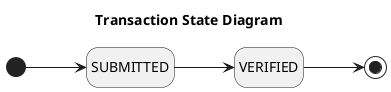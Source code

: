 @startuml "Transaction State Diagram"
title Transaction State Diagram
hide empty description
left to right direction

[*] --> SUBMITTED
SUBMITTED --> VERIFIED
VERIFIED --> [*]
@enduml
